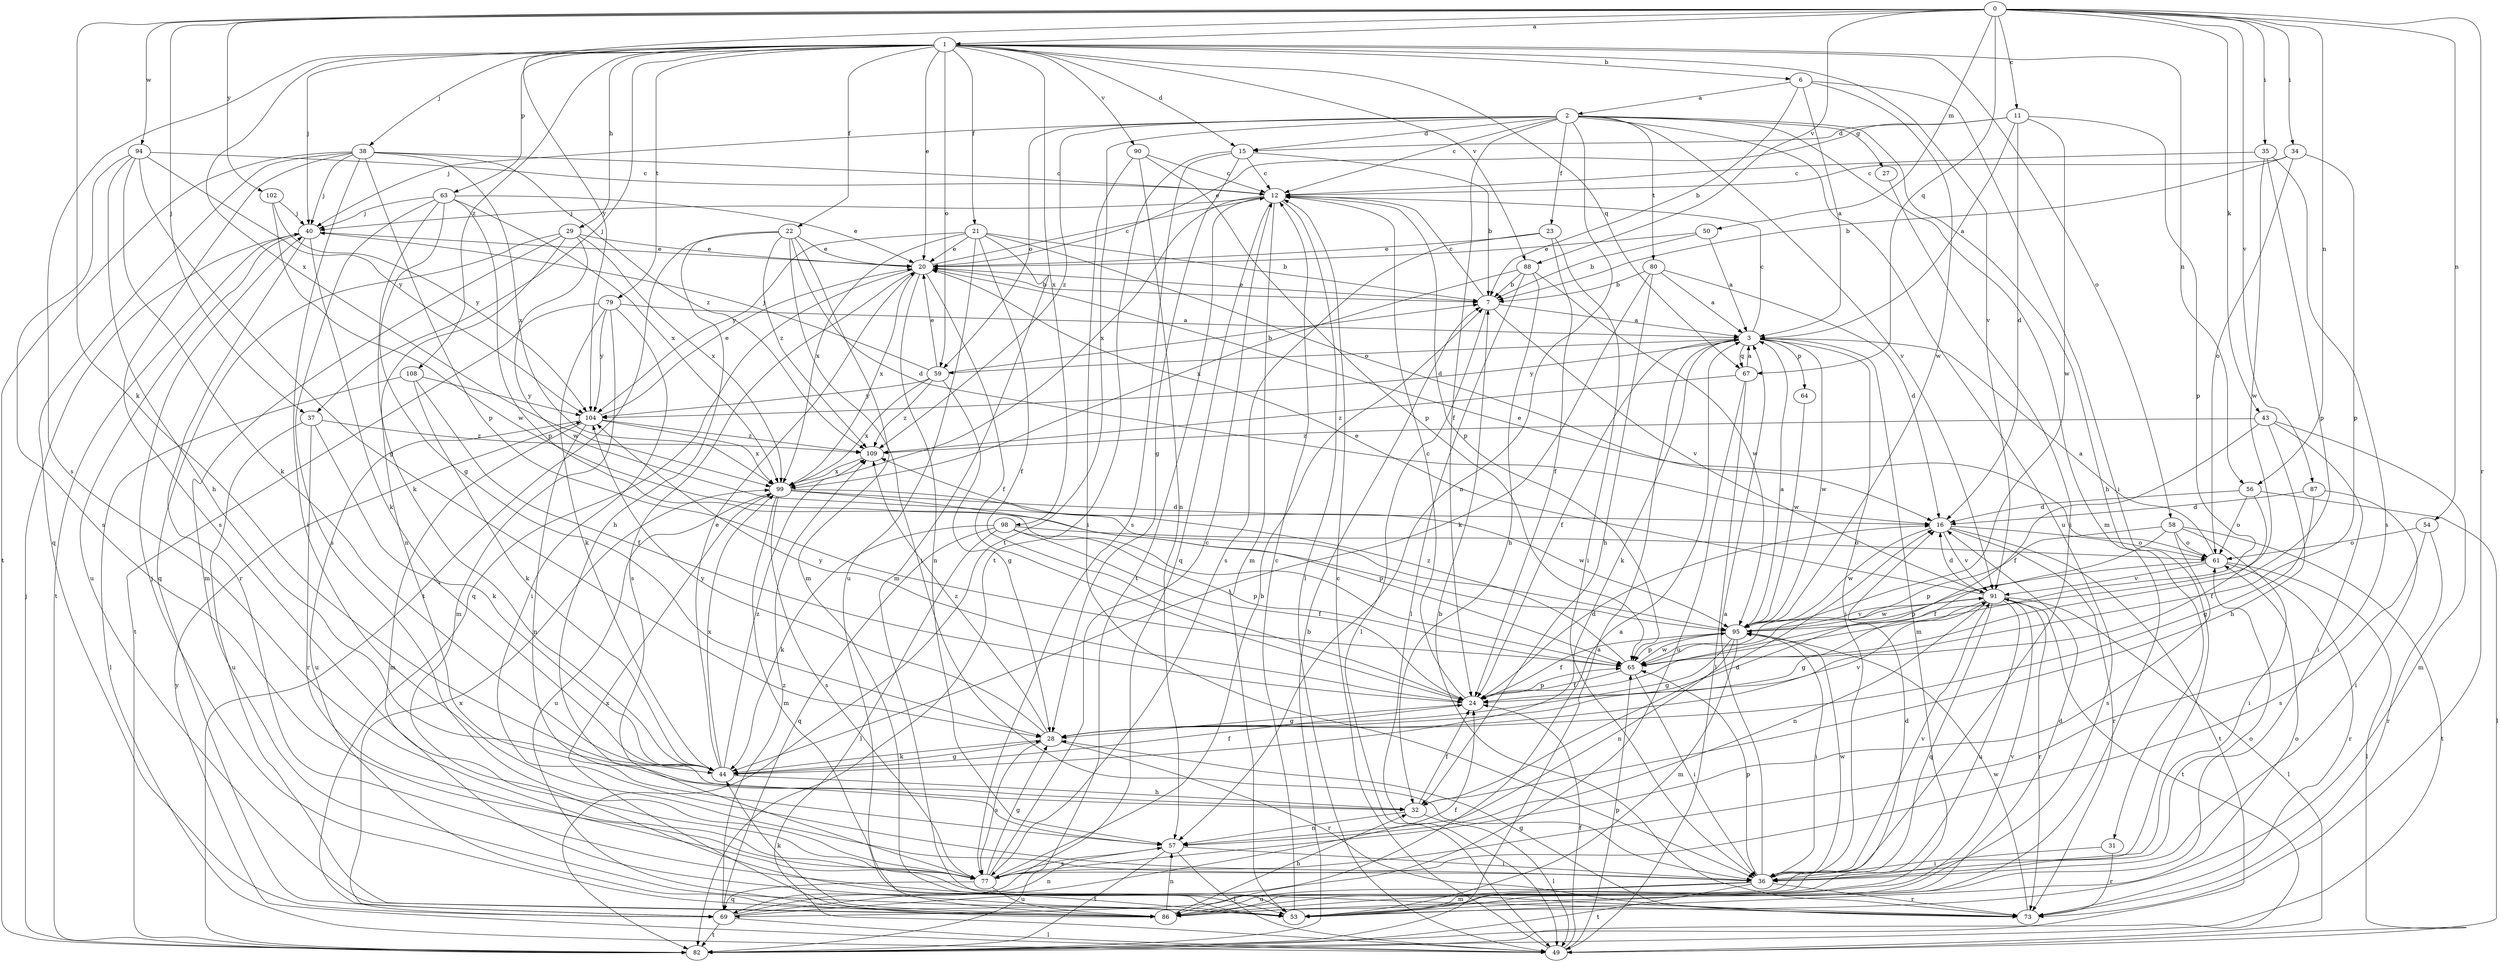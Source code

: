 strict digraph  {
0;
1;
2;
3;
6;
7;
11;
12;
15;
16;
20;
21;
22;
23;
24;
27;
28;
29;
31;
32;
34;
35;
36;
37;
38;
40;
43;
44;
49;
50;
53;
54;
56;
57;
58;
59;
61;
63;
64;
65;
67;
69;
73;
77;
79;
80;
82;
86;
87;
88;
90;
91;
94;
95;
98;
99;
102;
104;
108;
109;
0 -> 1  [label=a];
0 -> 11  [label=c];
0 -> 34  [label=i];
0 -> 35  [label=i];
0 -> 37  [label=j];
0 -> 43  [label=k];
0 -> 44  [label=k];
0 -> 50  [label=m];
0 -> 54  [label=n];
0 -> 56  [label=n];
0 -> 67  [label=q];
0 -> 73  [label=r];
0 -> 87  [label=v];
0 -> 88  [label=v];
0 -> 94  [label=w];
0 -> 102  [label=y];
0 -> 104  [label=y];
1 -> 6  [label=b];
1 -> 15  [label=d];
1 -> 20  [label=e];
1 -> 21  [label=f];
1 -> 22  [label=f];
1 -> 29  [label=h];
1 -> 37  [label=j];
1 -> 38  [label=j];
1 -> 40  [label=j];
1 -> 56  [label=n];
1 -> 58  [label=o];
1 -> 59  [label=o];
1 -> 63  [label=p];
1 -> 67  [label=q];
1 -> 77  [label=s];
1 -> 79  [label=t];
1 -> 88  [label=v];
1 -> 90  [label=v];
1 -> 91  [label=v];
1 -> 98  [label=x];
1 -> 99  [label=x];
1 -> 108  [label=z];
2 -> 12  [label=c];
2 -> 15  [label=d];
2 -> 23  [label=f];
2 -> 24  [label=f];
2 -> 27  [label=g];
2 -> 31  [label=h];
2 -> 40  [label=j];
2 -> 53  [label=m];
2 -> 57  [label=n];
2 -> 59  [label=o];
2 -> 80  [label=t];
2 -> 82  [label=t];
2 -> 86  [label=u];
2 -> 91  [label=v];
2 -> 109  [label=z];
3 -> 12  [label=c];
3 -> 24  [label=f];
3 -> 36  [label=i];
3 -> 44  [label=k];
3 -> 53  [label=m];
3 -> 59  [label=o];
3 -> 64  [label=p];
3 -> 67  [label=q];
3 -> 95  [label=w];
3 -> 104  [label=y];
6 -> 2  [label=a];
6 -> 3  [label=a];
6 -> 7  [label=b];
6 -> 36  [label=i];
6 -> 95  [label=w];
7 -> 3  [label=a];
7 -> 12  [label=c];
7 -> 20  [label=e];
7 -> 49  [label=l];
7 -> 91  [label=v];
11 -> 3  [label=a];
11 -> 15  [label=d];
11 -> 16  [label=d];
11 -> 20  [label=e];
11 -> 65  [label=p];
11 -> 95  [label=w];
12 -> 40  [label=j];
12 -> 49  [label=l];
12 -> 53  [label=m];
12 -> 65  [label=p];
12 -> 69  [label=q];
12 -> 82  [label=t];
12 -> 99  [label=x];
15 -> 7  [label=b];
15 -> 12  [label=c];
15 -> 28  [label=g];
15 -> 77  [label=s];
15 -> 82  [label=t];
16 -> 61  [label=o];
16 -> 73  [label=r];
16 -> 82  [label=t];
16 -> 91  [label=v];
16 -> 95  [label=w];
20 -> 7  [label=b];
20 -> 12  [label=c];
20 -> 24  [label=f];
20 -> 57  [label=n];
20 -> 69  [label=q];
20 -> 77  [label=s];
20 -> 99  [label=x];
21 -> 7  [label=b];
21 -> 16  [label=d];
21 -> 20  [label=e];
21 -> 24  [label=f];
21 -> 53  [label=m];
21 -> 86  [label=u];
21 -> 99  [label=x];
21 -> 104  [label=y];
22 -> 16  [label=d];
22 -> 20  [label=e];
22 -> 32  [label=h];
22 -> 36  [label=i];
22 -> 53  [label=m];
22 -> 82  [label=t];
22 -> 109  [label=z];
23 -> 20  [label=e];
23 -> 24  [label=f];
23 -> 36  [label=i];
23 -> 77  [label=s];
24 -> 12  [label=c];
24 -> 16  [label=d];
24 -> 28  [label=g];
24 -> 65  [label=p];
24 -> 104  [label=y];
27 -> 36  [label=i];
28 -> 44  [label=k];
28 -> 73  [label=r];
28 -> 77  [label=s];
28 -> 91  [label=v];
28 -> 104  [label=y];
28 -> 109  [label=z];
29 -> 20  [label=e];
29 -> 53  [label=m];
29 -> 57  [label=n];
29 -> 69  [label=q];
29 -> 95  [label=w];
29 -> 99  [label=x];
31 -> 36  [label=i];
31 -> 73  [label=r];
32 -> 16  [label=d];
32 -> 24  [label=f];
32 -> 49  [label=l];
32 -> 57  [label=n];
34 -> 7  [label=b];
34 -> 12  [label=c];
34 -> 61  [label=o];
34 -> 65  [label=p];
35 -> 12  [label=c];
35 -> 65  [label=p];
35 -> 77  [label=s];
35 -> 95  [label=w];
36 -> 3  [label=a];
36 -> 53  [label=m];
36 -> 65  [label=p];
36 -> 73  [label=r];
36 -> 82  [label=t];
36 -> 86  [label=u];
36 -> 91  [label=v];
36 -> 95  [label=w];
37 -> 44  [label=k];
37 -> 73  [label=r];
37 -> 86  [label=u];
37 -> 109  [label=z];
38 -> 12  [label=c];
38 -> 36  [label=i];
38 -> 40  [label=j];
38 -> 65  [label=p];
38 -> 69  [label=q];
38 -> 77  [label=s];
38 -> 82  [label=t];
38 -> 99  [label=x];
38 -> 109  [label=z];
40 -> 20  [label=e];
40 -> 44  [label=k];
40 -> 73  [label=r];
40 -> 82  [label=t];
40 -> 86  [label=u];
43 -> 24  [label=f];
43 -> 32  [label=h];
43 -> 36  [label=i];
43 -> 53  [label=m];
43 -> 109  [label=z];
44 -> 20  [label=e];
44 -> 24  [label=f];
44 -> 28  [label=g];
44 -> 32  [label=h];
44 -> 99  [label=x];
44 -> 109  [label=z];
49 -> 12  [label=c];
49 -> 24  [label=f];
49 -> 65  [label=p];
49 -> 104  [label=y];
50 -> 3  [label=a];
50 -> 7  [label=b];
50 -> 20  [label=e];
53 -> 12  [label=c];
53 -> 16  [label=d];
53 -> 40  [label=j];
53 -> 61  [label=o];
54 -> 61  [label=o];
54 -> 73  [label=r];
54 -> 77  [label=s];
56 -> 16  [label=d];
56 -> 24  [label=f];
56 -> 49  [label=l];
56 -> 61  [label=o];
57 -> 36  [label=i];
57 -> 49  [label=l];
57 -> 77  [label=s];
57 -> 82  [label=t];
58 -> 24  [label=f];
58 -> 36  [label=i];
58 -> 61  [label=o];
58 -> 65  [label=p];
58 -> 77  [label=s];
58 -> 82  [label=t];
59 -> 7  [label=b];
59 -> 20  [label=e];
59 -> 28  [label=g];
59 -> 40  [label=j];
59 -> 99  [label=x];
59 -> 104  [label=y];
59 -> 109  [label=z];
61 -> 3  [label=a];
61 -> 20  [label=e];
61 -> 49  [label=l];
61 -> 65  [label=p];
61 -> 73  [label=r];
61 -> 91  [label=v];
63 -> 20  [label=e];
63 -> 28  [label=g];
63 -> 40  [label=j];
63 -> 44  [label=k];
63 -> 65  [label=p];
63 -> 77  [label=s];
63 -> 99  [label=x];
64 -> 95  [label=w];
65 -> 24  [label=f];
65 -> 36  [label=i];
65 -> 95  [label=w];
65 -> 109  [label=z];
67 -> 3  [label=a];
67 -> 49  [label=l];
67 -> 86  [label=u];
67 -> 109  [label=z];
69 -> 3  [label=a];
69 -> 24  [label=f];
69 -> 49  [label=l];
69 -> 57  [label=n];
69 -> 82  [label=t];
69 -> 99  [label=x];
69 -> 109  [label=z];
73 -> 7  [label=b];
73 -> 28  [label=g];
73 -> 95  [label=w];
77 -> 7  [label=b];
77 -> 12  [label=c];
77 -> 28  [label=g];
77 -> 69  [label=q];
77 -> 86  [label=u];
79 -> 3  [label=a];
79 -> 36  [label=i];
79 -> 44  [label=k];
79 -> 53  [label=m];
79 -> 82  [label=t];
79 -> 104  [label=y];
80 -> 3  [label=a];
80 -> 7  [label=b];
80 -> 16  [label=d];
80 -> 32  [label=h];
80 -> 44  [label=k];
82 -> 3  [label=a];
82 -> 7  [label=b];
82 -> 40  [label=j];
86 -> 16  [label=d];
86 -> 32  [label=h];
86 -> 44  [label=k];
86 -> 57  [label=n];
86 -> 61  [label=o];
86 -> 91  [label=v];
86 -> 99  [label=x];
87 -> 16  [label=d];
87 -> 28  [label=g];
87 -> 36  [label=i];
88 -> 7  [label=b];
88 -> 32  [label=h];
88 -> 49  [label=l];
88 -> 95  [label=w];
88 -> 99  [label=x];
90 -> 12  [label=c];
90 -> 36  [label=i];
90 -> 57  [label=n];
90 -> 65  [label=p];
91 -> 16  [label=d];
91 -> 20  [label=e];
91 -> 28  [label=g];
91 -> 49  [label=l];
91 -> 57  [label=n];
91 -> 69  [label=q];
91 -> 73  [label=r];
91 -> 82  [label=t];
91 -> 86  [label=u];
91 -> 95  [label=w];
94 -> 12  [label=c];
94 -> 28  [label=g];
94 -> 32  [label=h];
94 -> 44  [label=k];
94 -> 77  [label=s];
94 -> 104  [label=y];
95 -> 3  [label=a];
95 -> 24  [label=f];
95 -> 28  [label=g];
95 -> 36  [label=i];
95 -> 53  [label=m];
95 -> 57  [label=n];
95 -> 65  [label=p];
95 -> 91  [label=v];
98 -> 24  [label=f];
98 -> 44  [label=k];
98 -> 49  [label=l];
98 -> 61  [label=o];
98 -> 65  [label=p];
98 -> 69  [label=q];
99 -> 16  [label=d];
99 -> 53  [label=m];
99 -> 65  [label=p];
99 -> 77  [label=s];
99 -> 86  [label=u];
99 -> 95  [label=w];
102 -> 40  [label=j];
102 -> 95  [label=w];
102 -> 104  [label=y];
104 -> 20  [label=e];
104 -> 53  [label=m];
104 -> 57  [label=n];
104 -> 86  [label=u];
104 -> 99  [label=x];
104 -> 109  [label=z];
108 -> 24  [label=f];
108 -> 44  [label=k];
108 -> 49  [label=l];
108 -> 104  [label=y];
109 -> 99  [label=x];
}
